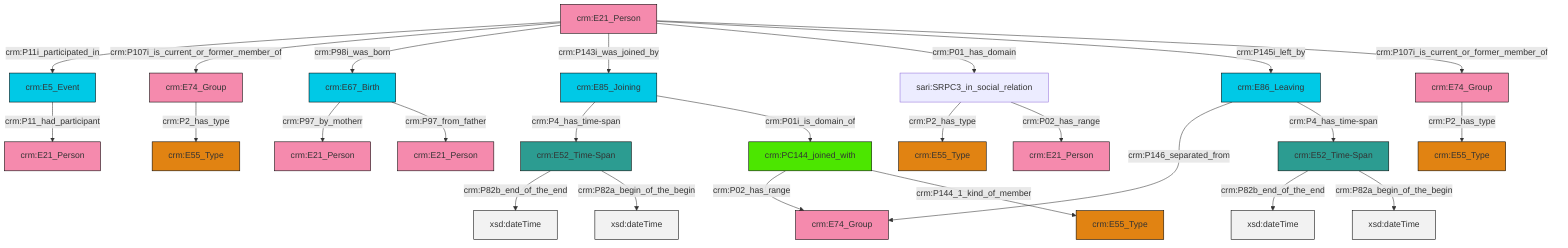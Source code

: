 graph TD
classDef Literal fill:#f2f2f2,stroke:#000000;
classDef CRM_Entity fill:#FFFFFF,stroke:#000000;
classDef Temporal_Entity fill:#00C9E6, stroke:#000000;
classDef Type fill:#E18312, stroke:#000000;
classDef Time-Span fill:#2C9C91, stroke:#000000;
classDef Appellation fill:#FFEB7F, stroke:#000000;
classDef Place fill:#008836, stroke:#000000;
classDef Persistent_Item fill:#B266B2, stroke:#000000;
classDef Conceptual_Object fill:#FFD700, stroke:#000000;
classDef Physical_Thing fill:#D2B48C, stroke:#000000;
classDef Actor fill:#f58aad, stroke:#000000;
classDef PC_Classes fill:#4ce600, stroke:#000000;
classDef Multi fill:#cccccc,stroke:#000000;

0["crm:E21_Person"]:::Actor -->|crm:P11i_participated_in| 1["crm:E5_Event"]:::Temporal_Entity
2["crm:E52_Time-Span"]:::Time-Span -->|crm:P82b_end_of_the_end| 3[xsd:dateTime]:::Literal
4["crm:E85_Joining"]:::Temporal_Entity -->|crm:P4_has_time-span| 2["crm:E52_Time-Span"]:::Time-Span
6["crm:E67_Birth"]:::Temporal_Entity -->|crm:P97_by_motherr| 7["crm:E21_Person"]:::Actor
2["crm:E52_Time-Span"]:::Time-Span -->|crm:P82a_begin_of_the_begin| 11[xsd:dateTime]:::Literal
0["crm:E21_Person"]:::Actor -->|crm:P107i_is_current_or_former_member_of| 16["crm:E74_Group"]:::Actor
0["crm:E21_Person"]:::Actor -->|crm:P98i_was_born| 6["crm:E67_Birth"]:::Temporal_Entity
17["crm:PC144_joined_with"]:::PC_Classes -->|crm:P02_has_range| 18["crm:E74_Group"]:::Actor
14["crm:E86_Leaving"]:::Temporal_Entity -->|crm:P146_separated_from| 18["crm:E74_Group"]:::Actor
23["crm:E52_Time-Span"]:::Time-Span -->|crm:P82b_end_of_the_end| 24[xsd:dateTime]:::Literal
0["crm:E21_Person"]:::Actor -->|crm:P143i_was_joined_by| 4["crm:E85_Joining"]:::Temporal_Entity
23["crm:E52_Time-Span"]:::Time-Span -->|crm:P82a_begin_of_the_begin| 27[xsd:dateTime]:::Literal
0["crm:E21_Person"]:::Actor -->|crm:P01_has_domain| 29["sari:SRPC3_in_social_relation"]:::Default
12["crm:E74_Group"]:::Actor -->|crm:P2_has_type| 30["crm:E55_Type"]:::Type
16["crm:E74_Group"]:::Actor -->|crm:P2_has_type| 8["crm:E55_Type"]:::Type
14["crm:E86_Leaving"]:::Temporal_Entity -->|crm:P4_has_time-span| 23["crm:E52_Time-Span"]:::Time-Span
29["sari:SRPC3_in_social_relation"]:::Default -->|crm:P2_has_type| 33["crm:E55_Type"]:::Type
17["crm:PC144_joined_with"]:::PC_Classes -->|crm:P144_1_kind_of_member| 35["crm:E55_Type"]:::Type
6["crm:E67_Birth"]:::Temporal_Entity -->|crm:P97_from_father| 39["crm:E21_Person"]:::Actor
29["sari:SRPC3_in_social_relation"]:::Default -->|crm:P02_has_range| 21["crm:E21_Person"]:::Actor
0["crm:E21_Person"]:::Actor -->|crm:P145i_left_by| 14["crm:E86_Leaving"]:::Temporal_Entity
0["crm:E21_Person"]:::Actor -->|crm:P107i_is_current_or_former_member_of| 12["crm:E74_Group"]:::Actor
4["crm:E85_Joining"]:::Temporal_Entity -->|crm:P01i_is_domain_of| 17["crm:PC144_joined_with"]:::PC_Classes
1["crm:E5_Event"]:::Temporal_Entity -->|crm:P11_had_participant| 19["crm:E21_Person"]:::Actor